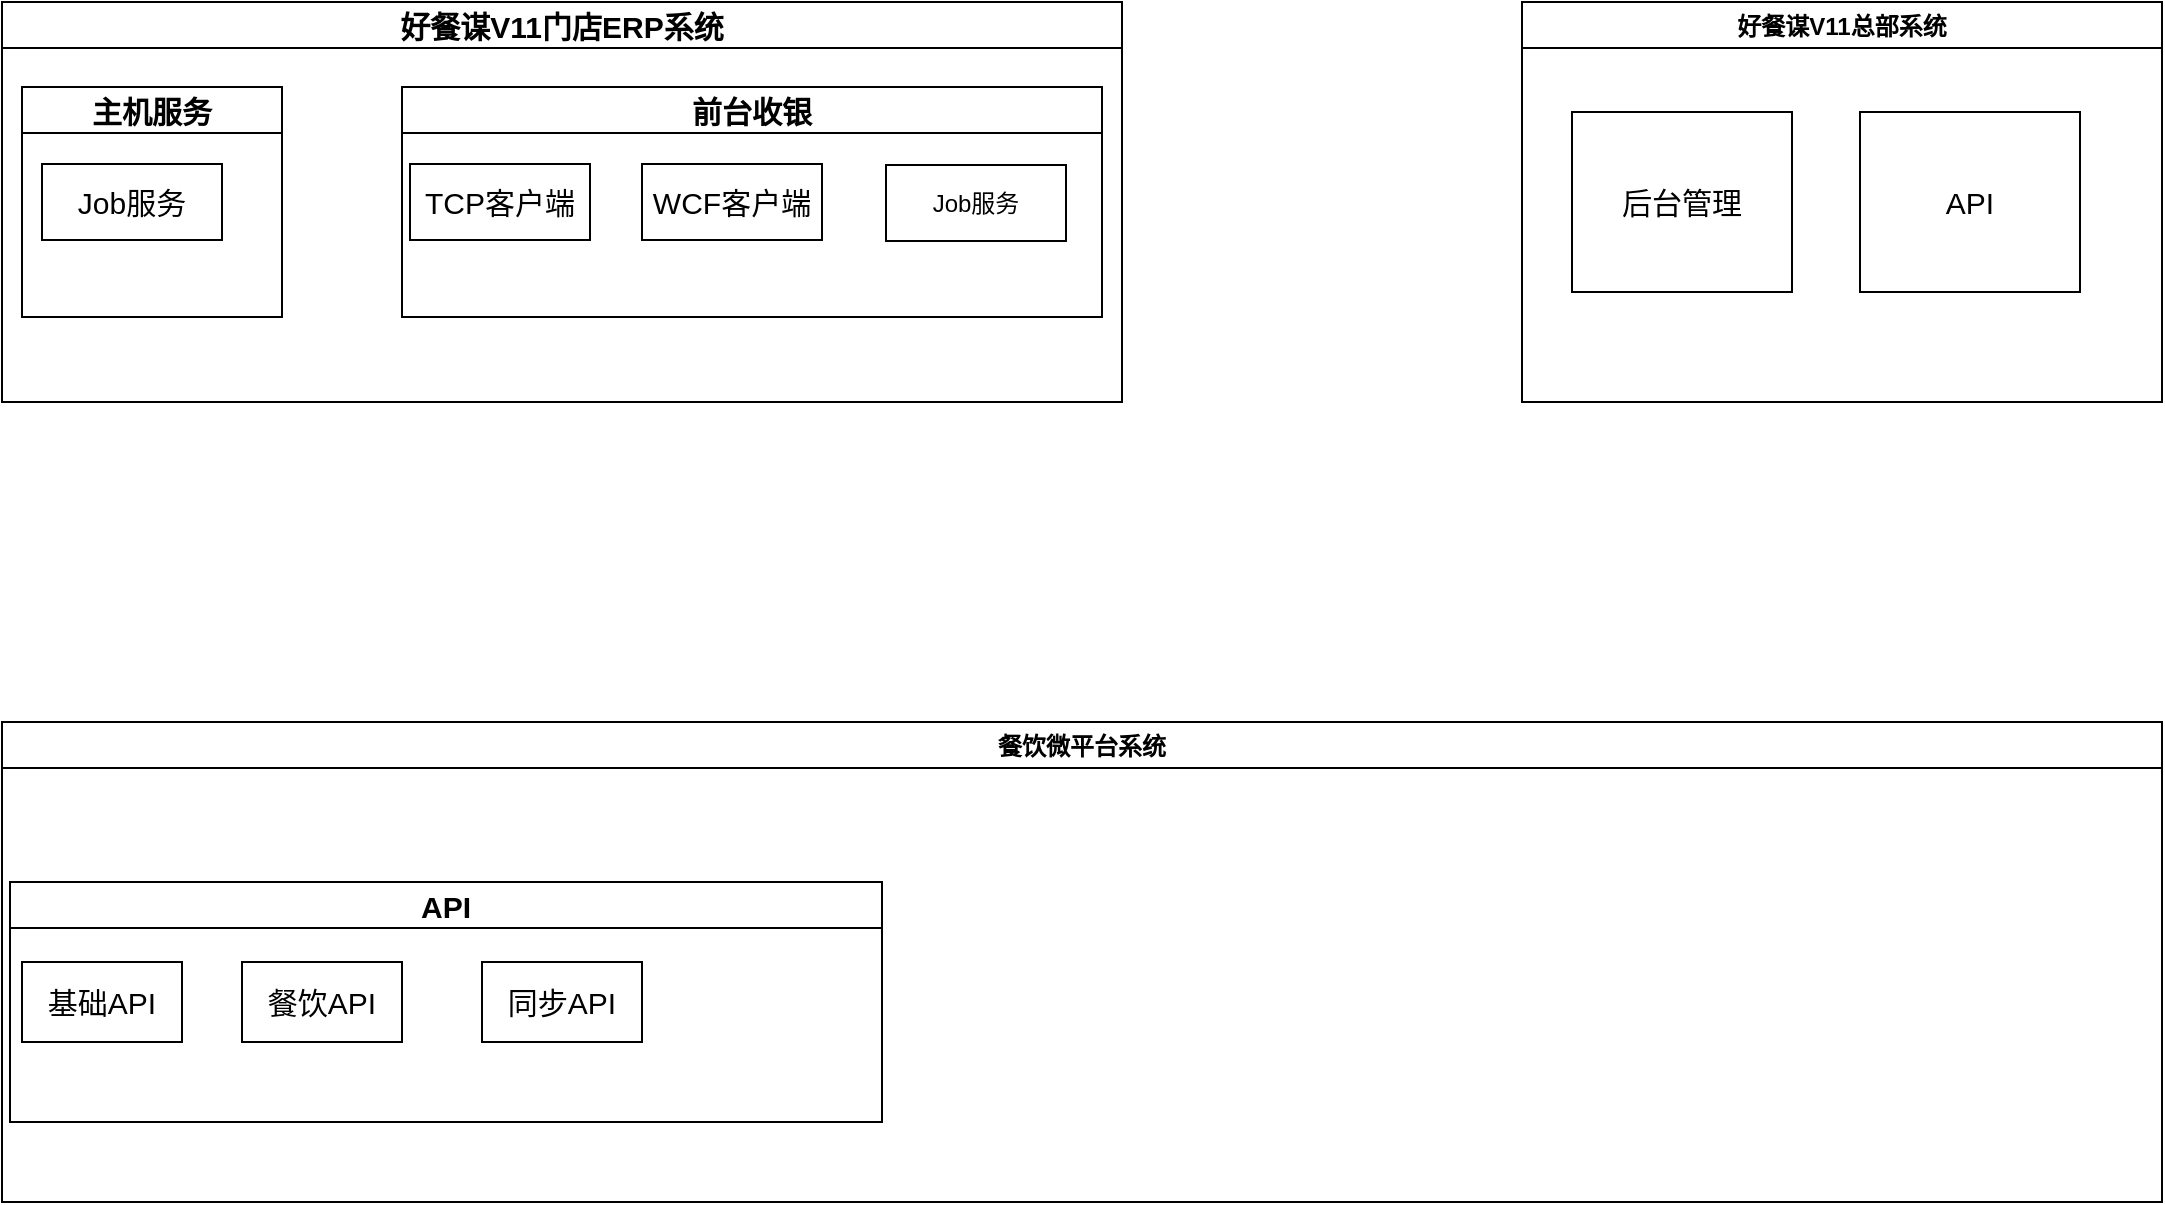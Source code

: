 <mxfile version="14.6.10" type="github">
  <diagram id="wFE0QG_FPsp0jaGvCLVb" name="Page-1">
    <mxGraphModel dx="1822" dy="794" grid="1" gridSize="10" guides="1" tooltips="1" connect="1" arrows="1" fold="1" page="0" pageScale="1" pageWidth="850" pageHeight="1100" math="0" shadow="0">
      <root>
        <mxCell id="0" />
        <mxCell id="1" parent="0" />
        <mxCell id="yn--MAGcJ2VL24peUoGt-6" value="好餐谋V11门店ERP系统" style="swimlane;fontSize=15;" vertex="1" parent="1">
          <mxGeometry x="-40" width="560" height="200" as="geometry">
            <mxRectangle width="160" height="23" as="alternateBounds" />
          </mxGeometry>
        </mxCell>
        <mxCell id="yn--MAGcJ2VL24peUoGt-11" value="前台收银" style="swimlane;fontSize=15;" vertex="1" parent="yn--MAGcJ2VL24peUoGt-6">
          <mxGeometry x="200" y="42.5" width="350" height="115" as="geometry">
            <mxRectangle x="200" y="42.5" width="90" height="23" as="alternateBounds" />
          </mxGeometry>
        </mxCell>
        <mxCell id="yn--MAGcJ2VL24peUoGt-12" value="TCP客户端" style="whiteSpace=wrap;html=1;fontSize=15;" vertex="1" parent="yn--MAGcJ2VL24peUoGt-11">
          <mxGeometry x="4" y="38.5" width="90" height="38" as="geometry" />
        </mxCell>
        <mxCell id="yn--MAGcJ2VL24peUoGt-13" value="WCF客户端" style="whiteSpace=wrap;html=1;fontSize=15;" vertex="1" parent="yn--MAGcJ2VL24peUoGt-11">
          <mxGeometry x="120" y="38.5" width="90" height="38" as="geometry" />
        </mxCell>
        <mxCell id="yn--MAGcJ2VL24peUoGt-14" value="Job服务" style="whiteSpace=wrap;html=1;" vertex="1" parent="yn--MAGcJ2VL24peUoGt-11">
          <mxGeometry x="242" y="39" width="90" height="38" as="geometry" />
        </mxCell>
        <mxCell id="yn--MAGcJ2VL24peUoGt-15" value="主机服务" style="swimlane;fontSize=15;" vertex="1" parent="yn--MAGcJ2VL24peUoGt-6">
          <mxGeometry x="10" y="42.5" width="130" height="115" as="geometry">
            <mxRectangle x="10" y="42.5" width="90" height="23" as="alternateBounds" />
          </mxGeometry>
        </mxCell>
        <mxCell id="yn--MAGcJ2VL24peUoGt-16" value="Job服务" style="rounded=0;whiteSpace=wrap;html=1;fontSize=15;" vertex="1" parent="yn--MAGcJ2VL24peUoGt-15">
          <mxGeometry x="10" y="38.5" width="90" height="38" as="geometry" />
        </mxCell>
        <mxCell id="yn--MAGcJ2VL24peUoGt-7" value="好餐谋V11总部系统" style="swimlane;" vertex="1" parent="1">
          <mxGeometry x="720" width="320" height="200" as="geometry" />
        </mxCell>
        <mxCell id="yn--MAGcJ2VL24peUoGt-17" value="后台管理" style="whiteSpace=wrap;html=1;fontSize=15;" vertex="1" parent="yn--MAGcJ2VL24peUoGt-7">
          <mxGeometry x="25" y="55" width="110" height="90" as="geometry" />
        </mxCell>
        <mxCell id="yn--MAGcJ2VL24peUoGt-18" value="API" style="whiteSpace=wrap;html=1;fontSize=15;" vertex="1" parent="yn--MAGcJ2VL24peUoGt-7">
          <mxGeometry x="169" y="55" width="110" height="90" as="geometry" />
        </mxCell>
        <mxCell id="yn--MAGcJ2VL24peUoGt-8" value="餐饮微平台系统" style="swimlane;" vertex="1" parent="1">
          <mxGeometry x="-40" y="360" width="1080" height="240" as="geometry" />
        </mxCell>
        <mxCell id="yn--MAGcJ2VL24peUoGt-19" value="API" style="swimlane;fontSize=15;" vertex="1" parent="yn--MAGcJ2VL24peUoGt-8">
          <mxGeometry x="4" y="80" width="436" height="120" as="geometry" />
        </mxCell>
        <mxCell id="yn--MAGcJ2VL24peUoGt-20" value="基础API" style="rounded=0;whiteSpace=wrap;html=1;fontSize=15;" vertex="1" parent="yn--MAGcJ2VL24peUoGt-19">
          <mxGeometry x="6" y="40" width="80" height="40" as="geometry" />
        </mxCell>
        <mxCell id="yn--MAGcJ2VL24peUoGt-21" value="餐饮API" style="rounded=0;whiteSpace=wrap;html=1;fontSize=15;" vertex="1" parent="yn--MAGcJ2VL24peUoGt-19">
          <mxGeometry x="116" y="40" width="80" height="40" as="geometry" />
        </mxCell>
        <mxCell id="yn--MAGcJ2VL24peUoGt-22" value="同步API" style="rounded=0;whiteSpace=wrap;html=1;fontSize=15;" vertex="1" parent="yn--MAGcJ2VL24peUoGt-19">
          <mxGeometry x="236" y="40" width="80" height="40" as="geometry" />
        </mxCell>
      </root>
    </mxGraphModel>
  </diagram>
</mxfile>
